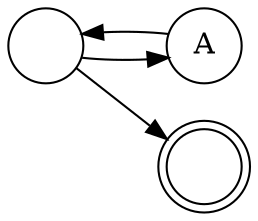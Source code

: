 digraph G {
  node [shape=circle]
  rankdir=LR
  
  
  s1 [label=""]
  
  s1 -> A
  A -> s1
  s1 -> accept

  accept [label="", shape=doublecircle]
}
